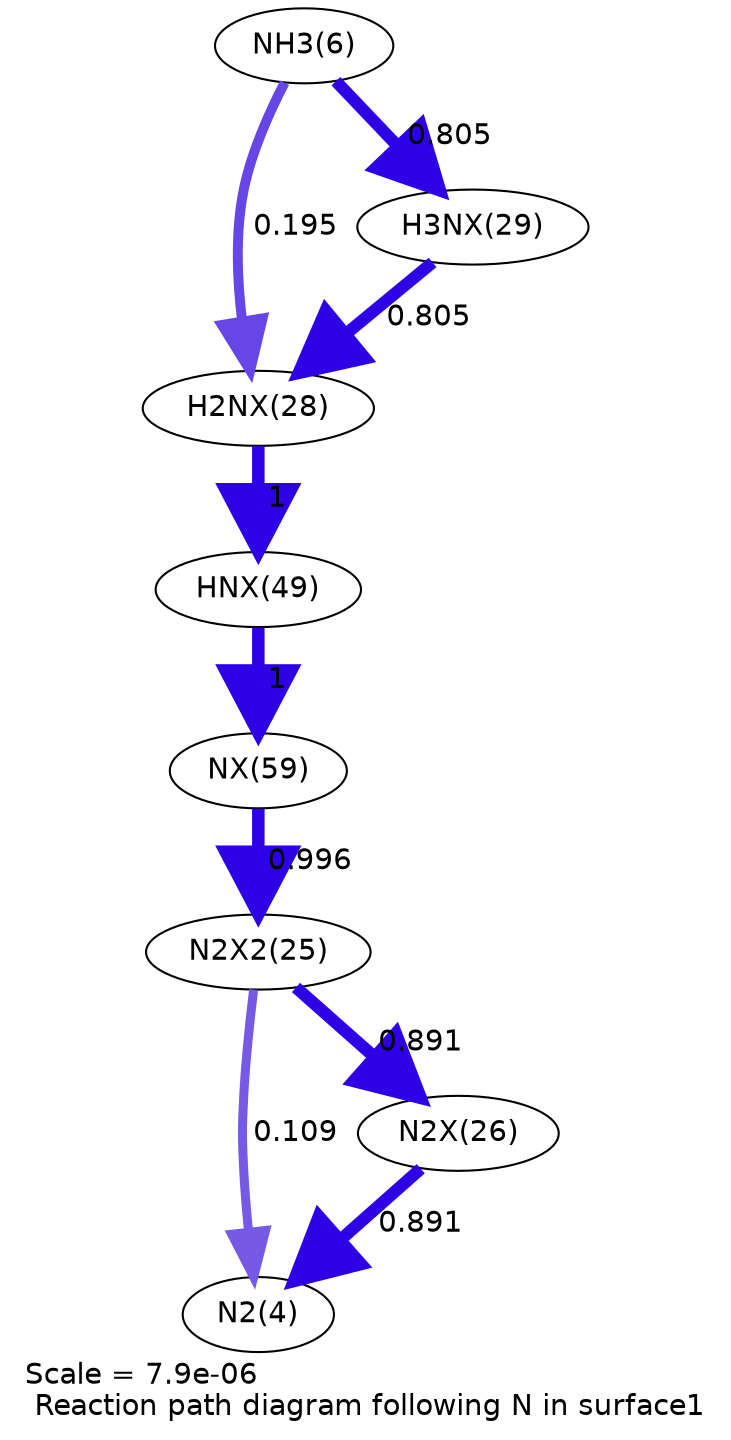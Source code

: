 digraph reaction_paths {
center=1;
s7 -> s19[fontname="Helvetica", penwidth=4.76, arrowsize=2.38, color="0.7, 0.695, 0.9"
, label=" 0.195"];
s7 -> s20[fontname="Helvetica", penwidth=5.84, arrowsize=2.92, color="0.7, 1.31, 0.9"
, label=" 0.805"];
s20 -> s19[fontname="Helvetica", penwidth=5.84, arrowsize=2.92, color="0.7, 1.31, 0.9"
, label=" 0.805"];
s19 -> s22[fontname="Helvetica", penwidth=6, arrowsize=3, color="0.7, 1.5, 0.9"
, label=" 1"];
s22 -> s23[fontname="Helvetica", penwidth=6, arrowsize=3, color="0.7, 1.5, 0.9"
, label=" 1"];
s23 -> s16[fontname="Helvetica", penwidth=6, arrowsize=3, color="0.7, 1.5, 0.9"
, label=" 0.996"];
s16 -> s5[fontname="Helvetica", penwidth=4.33, arrowsize=2.16, color="0.7, 0.609, 0.9"
, label=" 0.109"];
s17 -> s5[fontname="Helvetica", penwidth=5.91, arrowsize=2.96, color="0.7, 1.39, 0.9"
, label=" 0.891"];
s16 -> s17[fontname="Helvetica", penwidth=5.91, arrowsize=2.96, color="0.7, 1.39, 0.9"
, label=" 0.891"];
s5 [ fontname="Helvetica", label="N2(4)"];
s7 [ fontname="Helvetica", label="NH3(6)"];
s16 [ fontname="Helvetica", label="N2X2(25)"];
s17 [ fontname="Helvetica", label="N2X(26)"];
s19 [ fontname="Helvetica", label="H2NX(28)"];
s20 [ fontname="Helvetica", label="H3NX(29)"];
s22 [ fontname="Helvetica", label="HNX(49)"];
s23 [ fontname="Helvetica", label="NX(59)"];
 label = "Scale = 7.9e-06\l Reaction path diagram following N in surface1";
 fontname = "Helvetica";
}
